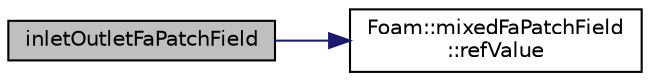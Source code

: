 digraph "inletOutletFaPatchField"
{
  bgcolor="transparent";
  edge [fontname="Helvetica",fontsize="10",labelfontname="Helvetica",labelfontsize="10"];
  node [fontname="Helvetica",fontsize="10",shape=record];
  rankdir="LR";
  Node1 [label="inletOutletFaPatchField",height=0.2,width=0.4,color="black", fillcolor="grey75", style="filled" fontcolor="black"];
  Node1 -> Node2 [color="midnightblue",fontsize="10",style="solid",fontname="Helvetica"];
  Node2 [label="Foam::mixedFaPatchField\l::refValue",height=0.2,width=0.4,color="black",URL="$classFoam_1_1mixedFaPatchField.html#a475706f93caca5b302c98e563f5a4f6b"];
}
